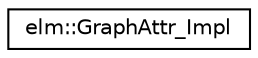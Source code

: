 digraph G
{
  edge [fontname="Helvetica",fontsize="10",labelfontname="Helvetica",labelfontsize="10"];
  node [fontname="Helvetica",fontsize="10",shape=record];
  rankdir="LR";
  Node1 [label="elm::GraphAttr_Impl",height=0.2,width=0.4,color="black", fillcolor="white", style="filled",URL="$classelm_1_1GraphAttr__Impl.html",tooltip="full GraphAttr implementation class Enforces a list of unique vertices accroding to their main proper..."];
}
